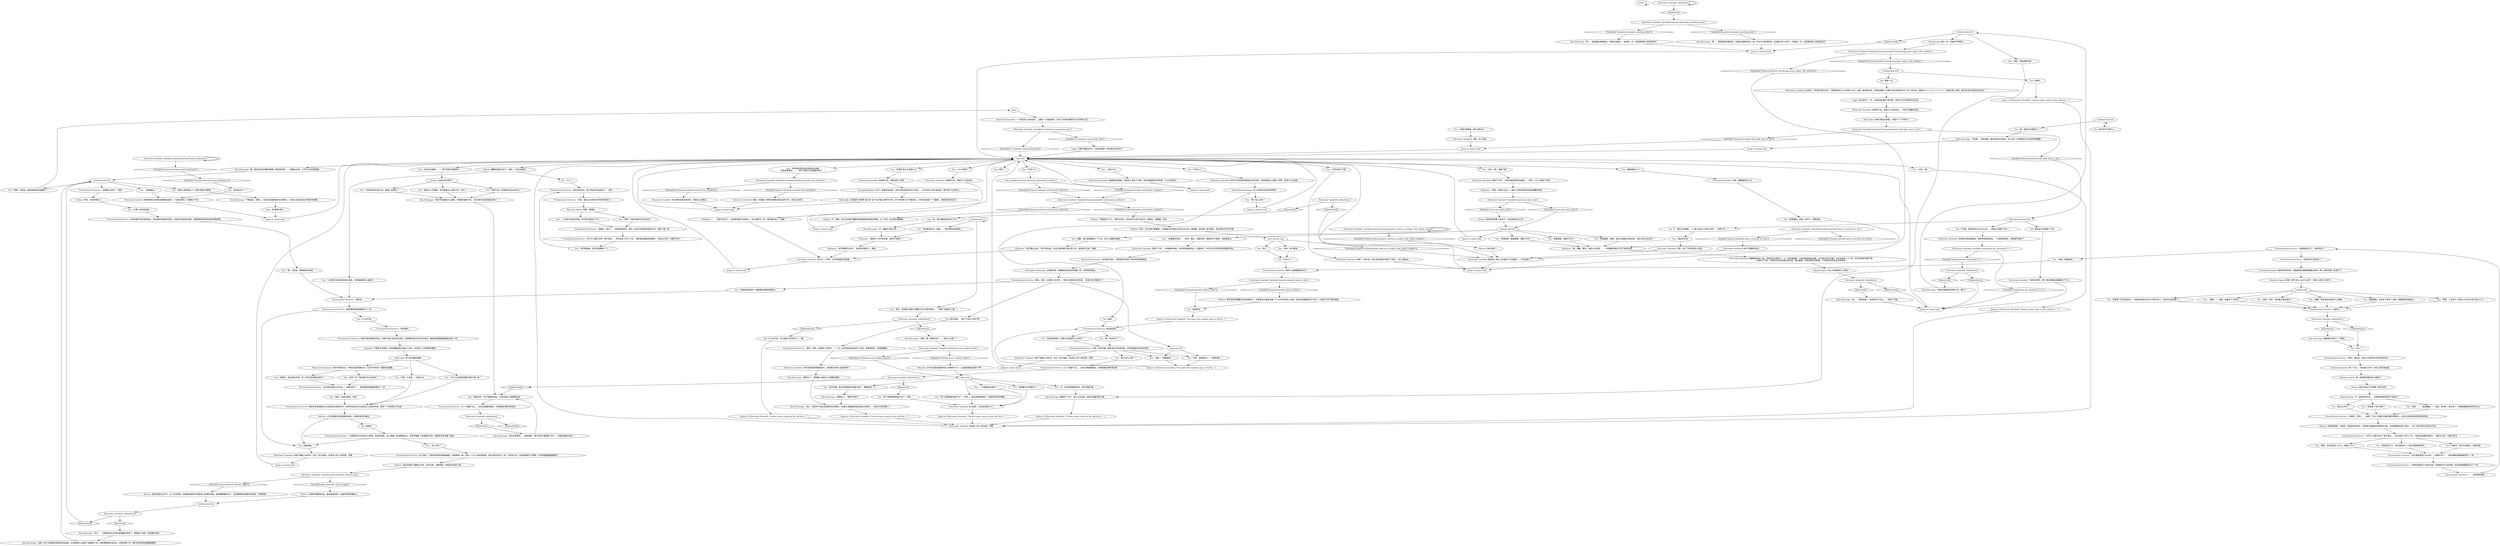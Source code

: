 # DOOMED / ELECTRONIC DOORBELL
# This is a doorbell intercom that lets you call up all the failed businesses in the Doomed Commercial Area.
# ==================================================
digraph G {
	  0 [label="START"];
	  1 [label="input"];
	  2 [label="Kim Kitsuragi: “嗯。我现在没时间跟你解释。稍后再说吧……”他看向大海，几乎可以说充满渴望。"];
	  3 [label="You: “大堂，A栋。”"];
	  4 [label="You: “瑞瓦肖冰城”"];
	  5 [label="Electronic Doorbell: 就像猫的胡须一般，你的胡子先感受了一下，然后是嘴唇：对讲机那锈蚀的金属，冰冷而又高不可攀。你正在亲吻一个门铃，但它却依然沉默不语。\n你亲吻了门铃。对讲机冰冷的金属已经生锈，难以触碰，却有种莫名的熟悉。门铃依然没有发出任何声音。"];
	  6 [label="Plaisance: “……但是门铃坏了，书店甚至都不在清单上，所以我帮不了你。请别再打来了。谢谢。”"];
	  7 [label="Interfacing: 再试一次，你按的不够用力。"];
	  8 [label="You: “不，我已经明确声明过，我不是毁灭者。”"];
	  9 [label="You: “有个混账朝我的窗户扔了一只鞋。”"];
	  10 [label="Kim Kitsuragi: “我也不知道是怎么回事。”警督检查着门铃。“也许我们应该别碰这玩意了。”"];
	  11 [label="Tricentennial Electrics: 对讲机里的声音没有回应，但你能听到她的呼吸声。风再次吹进你的话筒，噼里啪啦的声音在电话亭里回荡。"];
	  12 [label="Tricentennial Electrics: 她再次尝试抑制住哭泣。结果*还是*没有完全成功。她安静的啜泣声古老又遥远，像是用旧蜡制圆筒播出来的一样。"];
	  13 [label="Tricentennial Electrics: “总算能忘记你了，真好。”"];
	  14 [label="You: “我这是怎么了？”"];
	  15 [label="Electronic Doorbell: 你按下门铃，一阵走调的旋律开始响起……然后一个女人拿起了听筒……"];
	  16 [label="Electronic Doorbell: 你按响门铃，但是什么也没发生……他们不想跟你说话。"];
	  17 [label="window hub"];
	  18 [label="You: “金，我们遇到紧急状况了吗？”"];
	  19 [label="Untitled hub (03)"];
	  20 [label="Jump to: [Electronic Doorbell: \"Twelve name cards on the call box r...\"]"];
	  21 [label="Jump to: [Electronic Doorbell: \"Twelve name cards on the call box r...\"]"];
	  22 [label="Electronic Doorbell: Variable[\"doomed.doorbell_heard_plaisance\"]"];
	  23 [label="Variable[\"doomed.doorbell_heard_plaisance\"]", shape=diamond];
	  24 [label="!(Variable[\"doomed.doorbell_heard_plaisance\"])", shape=diamond];
	  25 [label="Electronic Doorbell: 你听见相同的等候室音乐，但是再也没有人拿起听筒了……"];
	  26 [label="Tricentennial Electrics: “您是打来订购的吗？”"];
	  27 [label="You: “忘记什么？”"];
	  28 [label="Tricentennial Electrics: 她没有回答。"];
	  29 [label="Electronic Doorbell: 你按下键盘上的井号，终止了这次通话。电话亭上有12张名牌，写着："];
	  30 [label="You: “我明白的，你不想跟我说话。*从来*就没人想跟我说话。”"];
	  31 [label="hang up hub"];
	  32 [label="You: “上次我们谈话的时候有点混乱。你把我跟其他人搞混了。”"];
	  33 [label="You: “请不要挂断。我只是想解释一下。”"];
	  34 [label="Drama: 这是在开玩笑吗？"];
	  35 [label="Electronic Doorbell: 看来有人用打火机熔掉了半边塑料——门铃没用了。"];
	  36 [label="Jump to: [main hub]"];
	  37 [label="Electronic Doorbell: IsKimHere()"];
	  38 [label="IsKimHere()", shape=diamond];
	  39 [label="!(IsKimHere())", shape=diamond];
	  40 [label="You: 什么也不说。你已经给门铃好好上了一课。"];
	  41 [label="Electronic Doorbell: 没人回应。你已经无能为力了。"];
	  42 [label="Kim Kitsuragi: “我明白了。”警督脸上露出令人费解的表情。"];
	  43 [label="Jump to: [main hub]"];
	  44 [label="Tricentennial Electrics: “是的，你好，这里是三生电气。”一个女人的声音通过电流传了出来，噼里啪啦的，显得很脆弱。"];
	  45 [label="Electronic Doorbell: 你按下门铃，一阵嗡嗡声响起，你在等待她的回应。外面很冷，你可以听见风吹进扬声器的声音。"];
	  46 [label="Plaisance: “请原谅？你不是坤诺。请问你*是谁*？”"];
	  47 [label="Jump to: [Electronic Doorbell: \"Twelve name cards on the call box r...\"]"];
	  48 [label="Jump to: [main hub]"];
	  49 [label="You: “普莱桑斯，是我！请开门，我想进去。”"];
	  50 [label="Electronic Doorbell: Variable[\"doomed.radiocomputer_fortress_accident_why_failed_clicked\"]"];
	  51 [label="Variable[\"doomed.radiocomputer_fortress_accident_why_failed_clicked\"]", shape=diamond];
	  52 [label="!(Variable[\"doomed.radiocomputer_fortress_accident_why_failed_clicked\"])", shape=diamond];
	  53 [label="You: 挂断通话。"];
	  54 [label="post shivers hub"];
	  55 [label="You: 再打给她。（按下气流SCA的门铃）"];
	  56 [label="You: “喂，又是我。我想跟你说说话。”"];
	  57 [label="Physical Instrument: 你的手变得冰凉，呼吸也变得清晰可见，在空气中形成一团银色的烟雾。"];
	  58 [label="You: “来吧，古老的录音。哭吧。”"];
	  59 [label="Tricentennial Electrics: “就好像我的脑袋被清空了一样……”"];
	  60 [label="Volition: 糟糕的感应又来了。放松。让自己远离它。"];
	  61 [label="You: “东德尔塔弹球（请从B栋进入）”"];
	  62 [label="Inland Empire: 你上次亲吻是什么时候？"];
	  63 [label="Rhetoric: 这不仅仅是故意毁坏他人财物的行为——这是直接抛出窗外了啊！"];
	  64 [label="Perception (Hearing): 又是电流声，就像紧贴在耳边的海螺一样，对你轻声低语。"];
	  65 [label="Tricentennial Electrics: “我的天……”"];
	  66 [label="You: “我说什么不重要，你打算就这么继续下去，对吗？”"];
	  67 [label="Tricentennial Electrics: 一间拥有老式乐钟的办公室里，电话声响起，有人穿着一双高跟鞋走过。电流声就像一张温暖的毛毯，把那些声音包裹了起来。"];
	  68 [label="Logic: 东德尔塔商业中心？这肯定是那个诅咒商业区的名字！"];
	  69 [label="Untitled hub (03)"];
	  70 [label="Kim Kitsuragi: “我明白了。”警督不再问了。"];
	  71 [label="You: “艾玛时装工作室”"];
	  72 [label="You: “阿特米普青年运动员拳击&体操”\n“阿特米普拳击……”（剩下的部分已经被破坏掉了。）"];
	  73 [label="Electronic Doorbell: 你等了一两分钟，但从电话亭里只得到了沉默——没人接电话。"];
	  74 [label="Plaisance: “坤诺！别再打过来了！成年人没时间陪你玩那些愚蠢的游戏。”"];
	  75 [label="Jump to: [main hub]"];
	  76 [label="You: 再按一次。"];
	  77 [label="Electronic Doorbell: Variable[\"doomed.doorbell_whitecheck_volition\"]"];
	  78 [label="Variable[\"doomed.doorbell_whitecheck_volition\"]", shape=diamond];
	  79 [label="!(Variable[\"doomed.doorbell_whitecheck_volition\"])", shape=diamond];
	  80 [label="Inland Empire: 不，感觉有些不对……你确定她是在跟*你*说话吗？"];
	  81 [label="Tricentennial Electrics: “你为什么要打过来？我不明白……你已经走了好几个月。”她听起来像是在颤抖。“我还以为你一点都不在乎。”"];
	  82 [label="You: “上次我们谈话的时候，你不是已经说过了吗？”"];
	  83 [label="Electronic Doorbell: Variable[\"plaza.doorbell_shivers_high\"]"];
	  84 [label="Variable[\"plaza.doorbell_shivers_high\"]", shape=diamond];
	  85 [label="!(Variable[\"plaza.doorbell_shivers_high\"])", shape=diamond];
	  86 [label="Electronic Doorbell: Variable[\"whirling.viscal_window_done\"]"];
	  87 [label="Variable[\"whirling.viscal_window_done\"]", shape=diamond];
	  88 [label="!(Variable[\"whirling.viscal_window_done\"])", shape=diamond];
	  89 [label="You: “我不知道。我只知道我房间的窗户破了，需要处理一下。”"];
	  90 [label="You: “气流SCA”"];
	  91 [label="You: “其实，我*确实*遇到了跟窗户有关的紧急情况。”（看向飞旋旅社二楼。）"];
	  92 [label="You: “有个混账朝我的窗户扔了一只鞋——然后还强迫我喝了一瓶海军准将红朗姆。”"];
	  93 [label="Jump to: [Electronic Doorbell: \"Twelve name cards on the call box r...\"]"];
	  94 [label="You: “喂？有人在吗？”"];
	  95 [label="You: “喂？”"];
	  96 [label="You: “天啦，请不要哭。”"];
	  97 [label="Kim Kitsuragi: 警督跟你交换了一下眼色。"];
	  98 [label="Tricentennial Electrics: 一阵电流声盖住了她的话语；当她再次开口的时候，听起来她就像是在水下一样："];
	  99 [label="You: “刚才出什么事了？”"];
	  100 [label="Tricentennial Electrics: 又一只海鸥飞过……站在这里越来越冷，你凝视着沉默的电话亭。"];
	  101 [label="Electronic Doorbell: 你只能听到电流的声音，但是没人接电话。"];
	  102 [label="Plaisance: “请不要再打过来了，我没时间管这个。谢谢。”"];
	  103 [label="You: “你是一份电话录音。”"];
	  104 [label="Kim Kitsuragi: “这肯定是某种……接线故障。我们还是不要摆弄门铃了，它看起来挺古老的。”"];
	  105 [label="Shivers: 如果你想要我的话，就来海滩找我，在最后的那场舞会上。"];
	  106 [label="Electronic Doorbell: Variable[\"yard.cuno_intro_hub\"]"];
	  107 [label="Variable[\"yard.cuno_intro_hub\"]", shape=diamond];
	  108 [label="!(Variable[\"yard.cuno_intro_hub\"])", shape=diamond];
	  109 [label="You: （试着模仿坤诺。）“滚开，猪头，我是坤诺！我他妈才不管呢，快放我进去。”"];
	  110 [label="You: 忽略它。"];
	  111 [label="You: “是的，你好，请问能让我进来吗？”"];
	  112 [label="You: “抱歉，其实我在这里没什么事做。”"];
	  113 [label="You: “我们认识吗？”"];
	  114 [label="Shivers: 寒冷深深地埋藏在你的皮肤底下，你感觉自己像是在跟一个100多年前的人说话。就在这栋建筑的某个地方，水淹没了地下室的地板。"];
	  115 [label="Tricentennial Electrics: 沉默。现在你唯一能听到的只有电流声，还有海浪拍打岸边的声音。"];
	  116 [label="Jump to: [main hub]"];
	  117 [label="Jump to: [main hub]"];
	  118 [label="You: 什么也不说。"];
	  119 [label="Jump to: [main hub]"];
	  120 [label="Jump to: [main hub]"];
	  121 [label="Kim Kitsuragi: “不，跟窗户没有关系。”"];
	  122 [label="You: 我不在乎它是什么。"];
	  123 [label="shoe hub"];
	  124 [label="Electronic Doorbell: IsKimHere()"];
	  125 [label="IsKimHere()", shape=diamond];
	  126 [label="!(IsKimHere())", shape=diamond];
	  127 [label="Electrochemistry: 是一个女人，而且她认识你！你的心跳开始加速。"];
	  128 [label="You: “等等，告诉我发生了什么。我做了什么？”"];
	  129 [label="Tricentennial Electrics: “自从我来这里工作以后，一切都不同了……就好像我的脑袋被清空了一样……”"];
	  130 [label="You: “法布龙出租車……”（剩下的部分被烧掉了。）"];
	  131 [label="Jump to: [main hub]"];
	  132 [label="Electronic Doorbell: 沉默。按了门铃但是没人应答。"];
	  133 [label="You: “坤诺是谁？我是警察，请把门打开。”"];
	  134 [label="Electronic Doorbell: Variable[\"doomed.doorbell_interfacing_press_again_24h_window\"]"];
	  135 [label="Variable[\"doomed.doorbell_interfacing_press_again_24h_window\"]", shape=diamond];
	  136 [label="!(Variable[\"doomed.doorbell_interfacing_press_again_24h_window\"])", shape=diamond];
	  137 [label="Perception (Hearing): 你几乎能听见他们的呼吸声。"];
	  138 [label="Reaction Speed: 她一定是把你跟其他人搞混了。"];
	  139 [label="You: “我当然在乎了。我只是经历了一段比较困难的时间。”"];
	  140 [label="Tricentennial Electrics: “天啦，我还以为再也听不到你的声音了。”"];
	  141 [label="Untitled hub (02)"];
	  142 [label="You: “我身上刚刚发生了一些很*奇怪*的事情。”"];
	  143 [label="You: “大堂，B栋：褴褛飞旋”"];
	  144 [label="You: （空白卡片）"];
	  145 [label="Electronic Doorbell: 门铃表示赞同。整个电话亭看起来都放松了不少。"];
	  146 [label="You: “我是警察，请把门打开。”"];
	  147 [label="Kim Kitsuragi: “不知道，”他耸耸肩。相比其他名字来说，这个由三个词组成的公司名称特别模糊："];
	  148 [label="Untitled hub (02)"];
	  149 [label="Conceptualization: 她的声音很古老，就像是用旧蜡制圆筒播出来的一样。她的听筒一定是坏了。"];
	  150 [label="Electronic Doorbell: Variable[\"reputation.the_destroyer\"] > 1"];
	  151 [label="Variable[\"reputation.the_destroyer\"] > 1", shape=diamond];
	  152 [label="!(Variable[\"reputation.the_destroyer\"] > 1)", shape=diamond];
	  153 [label="Untitled hub (03)"];
	  154 [label="You: “你是谁？你在*哪*？”"];
	  155 [label="You: “咳咳……”（挺直腰板。）“没错，是*我*。我又来了，卑微地重新回到你的生活。”"];
	  156 [label="You: “米歇尔？我不叫米歇尔。我是哈里。”"];
	  157 [label="Electronic Doorbell: IsKimHere()"];
	  158 [label="IsKimHere()", shape=diamond];
	  159 [label="!(IsKimHere())", shape=diamond];
	  160 [label="Tricentennial Electrics: 你还没有说完，那个声音又开始说话了：“是你……”"];
	  161 [label="Tricentennial Electrics: “你为什么要打过来？我不明白……你已经走了好几个月。”她听起来像是有些颤抖。“我还以为你一点都不在乎。”"];
	  162 [label="You: “快停下来！别再重复你说过的话了！”"];
	  163 [label="You: “说完了吗？现在我们可以谈谈吗？”"];
	  164 [label="Tricentennial Electrics: “总算是能忘记了，真是太好了。”"];
	  165 [label="Kim Kitsuragi: “所以……”那种奇怪又异常的思维模式结束了。警督插了进来，检查着对讲机。"];
	  166 [label="Electronic Doorbell: 沉默。没人回应。"];
	  167 [label="plaisanceheard"];
	  168 [label="Plaisance: “请不要这么做！门铃不是玩具，而且它甚至都不能正常工作。请别再打过来，谢谢。”"];
	  169 [label="Jump to: [main hub]"];
	  170 [label="You: “没有紧急状况，谢谢。”（再次看向其他按钮。）"];
	  171 [label="Tricentennial Electrics: “是你。我的天，我还以为再也听不到你的声音了……”"];
	  172 [label="Drama: 谁在乎你记不记得她？随它去吧。"];
	  173 [label="Volition: 好吧，也许没有*更健康*，但是喝太多导致记不起过去任何一段感情，其实是一种*奖励*。遗忘是你手中的王牌。"];
	  174 [label="Half Light: 怒气在你胸中聚集……"];
	  175 [label="You: 继续听。"];
	  176 [label="You: “有人在吗？”"];
	  177 [label="Electronic Doorbell: Variable[\"tc.doomed_commercial_area\"]"];
	  178 [label="Variable[\"tc.doomed_commercial_area\"]", shape=diamond];
	  179 [label="!(Variable[\"tc.doomed_commercial_area\"])", shape=diamond];
	  180 [label="Electronic Doorbell: IsKimHere()"];
	  181 [label="IsKimHere()", shape=diamond];
	  182 [label="!(IsKimHere())", shape=diamond];
	  183 [label="Shivers: 我在这里待了整整三百年。反复无常，清晰明亮。钠和雨水构成了我。"];
	  184 [label="Shivers: 她的话语太过冰冷，让人无法领会。她闻起来是钠灯和車窗上雨滴的味道。她的眼睛像指示灯，注视着黑暗走廊里你的身影，忽明忽暗。"];
	  185 [label="Kim Kitsuragi: “不要误会，但是——在我们这段短暂的合作期间——你身上总是会发生*奇怪*的事情。”"];
	  186 [label="Logic: 这*倒是*真的。"];
	  187 [label="You: “只是一个录音……我还以为……”"];
	  188 [label="Jump to: [main hub]"];
	  189 [label="Electronic Doorbell: 恭喜，你毁掉了阿特米普拳击俱乐部的门铃。现在它没用了。"];
	  190 [label="Electronic Doorbell: 你听见一个哔声，这代表线路已经挂断。"];
	  191 [label="Kim Kitsuragi: “嗯……按钮看起来挺新的。可能还没接好。”他退后一步，检查着清单上的其他名字。"];
	  192 [label="Electronic Doorbell: 这次是一个和蔼可亲的女声：“感谢您拨打24小时窗户公司。这是一条语音消息。您是否遇到了与窗户有关的紧急状况？非工作时间，请拨打0-0-7-2-5-4-7-7-6-5-1。街道无情人有情，我们会*永远*陪伴在你左右。”"];
	  193 [label="Untitled hub"];
	  194 [label="You: “我是警察，听说地下室有个冰箱，我需要你放我进去。”"];
	  195 [label="Tricentennial Electrics: “……这样真的很好。”"];
	  196 [label="You: “什么？”"];
	  197 [label="Electronic Doorbell: IsKimHere()"];
	  198 [label="IsKimHere()", shape=diamond];
	  199 [label="!(IsKimHere())", shape=diamond];
	  200 [label="Reaction Speed: 等等，难道她……？"];
	  201 [label="Jump to: [main hub]"];
	  202 [label="Electronic Doorbell: Variable[\"doomed.doorbell_half_light_beat_it_up\"]"];
	  203 [label="Variable[\"doomed.doorbell_half_light_beat_it_up\"]", shape=diamond];
	  204 [label="!(Variable[\"doomed.doorbell_half_light_beat_it_up\"])", shape=diamond];
	  205 [label="half light beating hub"];
	  206 [label="Electronic Doorbell: Variable[\"doomed.doorbell_punched_the_doorbell\"]"];
	  207 [label="Variable[\"doomed.doorbell_punched_the_doorbell\"]", shape=diamond];
	  208 [label="!(Variable[\"doomed.doorbell_punched_the_doorbell\"])", shape=diamond];
	  209 [label="Electronic Doorbell: IsKimHere()"];
	  210 [label="IsKimHere()", shape=diamond];
	  211 [label="!(IsKimHere())", shape=diamond];
	  212 [label="Half Light: 只是看到“安德罗·奥兰多”这个名字就让你怒气冲冲。对于你的男子汉气概来说，它的存在就是一个*威胁*，更别提你的头发了。"];
	  213 [label="Reaction Speed: 等等！那气流SCA出什么事了？清单上没有三生电气。"];
	  214 [label="You: “一只鞋被扔出窗外了！”"];
	  215 [label="You: “听着，我要挂断了。”"];
	  216 [label="Electronic Doorbell: Variable[\"doomed.doorbell_shivers_first\"]"];
	  217 [label="Variable[\"doomed.doorbell_shivers_first\"]", shape=diamond];
	  218 [label="!(Variable[\"doomed.doorbell_shivers_first\"])", shape=diamond];
	  219 [label="Tricentennial Electrics: “是的，你好，这里是三生电气。”是你之前听到过的声音。“您是打来订购的吗？”"];
	  220 [label="Physical Instrument: 你盯着对讲机，口腔里突然充满一阵奇怪的金属味道。"];
	  221 [label="You: (挂断通话。)"];
	  222 [label="Volition: 上次你就是在这里挂断电话的，但是录音还在继续。"];
	  223 [label="Tricentennial Electrics: 没人回应，只有电流的声音越来越强，仿佛落雨一般。然后一个女人的声音响起，跟之前的完全不一样。不知怎么的，听起来美妙又*完整*。在你的脑海里缓缓爬行。"];
	  224 [label="You: [离开。]"];
	  225 [label="Electronic Doorbell: 你按响门铃，但是什么也没发生。"];
	  226 [label="You: “安德罗·奥兰多发型SCA”"];
	  227 [label="Electronic Doorbell: 你的拳头砸进金属里，纯粹的物理性报复。一开始感觉很好，然后就开始疼了。"];
	  228 [label="Kim Kitsuragi: “你就打算继续这样砸下去，是吗？”"];
	  229 [label="Jump to: [Electronic Doorbell: \"Twelve name cards on the call box r...\"]"];
	  230 [label="Shivers: 他们失败了。"];
	  231 [label="You: “是的，我就是毁灭者。”"];
	  232 [label="You: “等等，三生电气？我还以为自己打给气流SCA了。”"];
	  233 [label="You: “气流SCA”"];
	  234 [label="You: Variable[\"doomed.doorbell_whitecheck_volition\"]"];
	  235 [label="Variable[\"doomed.doorbell_whitecheck_volition\"]", shape=diamond];
	  236 [label="!(Variable[\"doomed.doorbell_whitecheck_volition\"])", shape=diamond];
	  237 [label="Shivers: 听起来像是一个幽灵。风吹起你的衣衫，你感觉与周围的环境逐渐分离。在这栋建筑的某个地方——有一段冰冷的记忆挥之不去。"];
	  238 [label="Tricentennial Electrics: 她听上去像是要哭出来了。"];
	  239 [label="You: “好吧，那就再见了。”(挂断通话。)"];
	  240 [label="Jump to: [Electronic Doorbell: \"You press the number sign on the ke...\"]"];
	  241 [label="You: “谢谢你。现在请告诉我，这个*笑话*是谁搞出来的？”"];
	  242 [label="Tricentennial Electrics: 她的声音逐渐融化在长途电话的电流声中。你有时候也会听见远处有人说话的声音，但却一个词也辨认不出来。"];
	  243 [label="Tricentennial Electrics: “这样很好。”"];
	  244 [label="Tricentennial Electrics: 又一只海鸥飞过……站在这里越来越冷，你凝视着沉默的电话亭。"];
	  245 [label="You: （挂断通话。）"];
	  246 [label="Kim Kitsuragi: “嗯……按钮看起来挺新的。如果还没接好的话，我一点也不会觉得惊讶。这是骰子匠人的吗？”他退后一步，检查着清单上的其他名字。"];
	  247 [label="Volition: 然后，你突然明白了。"];
	  248 [label="Electronic Doorbell: 一个老旧的公共电话亭，上面有一个按钮矩阵，列出了东德尔塔商业中心的所有公司。"];
	  249 [label="You: “24小时窗户”"];
	  250 [label="Electronic Doorbell: 按钮看起来很新，但是有人拿走了名牌。当你试着按响它的时候，什么也没发生。"];
	  251 [label="Electronic Doorbell: 你按响门铃，但是没有人应答。"];
	  252 [label="Jump to: [main hub]"];
	  253 [label="Conceptualization: 对于一家美发店来说，这名字还真是有些不太吉利……对于任何人的头发来说，都不是什么好兆头。"];
	  254 [label="Kim Kitsuragi: “总之，恐怕你不会在这里得到任何帮助。”他抬头望着幽灵般高高耸立的房子。“这地方已经荒废了。”"];
	  255 [label="Jump to: [Electronic Doorbell: \"Twelve name cards on the call box r...\"]"];
	  256 [label="Electronic Doorbell: 他们不想跟你说话。"];
	  257 [label="Electronic Doorbell: 你听见对讲机扬声器发出的电流声。感觉像是有人拿起了听筒，但是什么也没说。"];
	  258 [label="You: “你是谁？我已经进来了，但是没有看见任何三生电气的人。这地方已经荒废了。”"];
	  259 [label="Tricentennial Electrics: “米歇尔，拜托……”她停了下来，你能听见她沉重的呼吸声——因为古老的电流显得有些失真。"];
	  260 [label="You: “你说这样很好，但是忘记到底有什么好的？”"];
	  261 [label="You: “该死！”(挂断通话。)"];
	  262 [label="Empathy: 不管是不是真的，你的镜像神经元做出了反应：听到这个让你感觉到痛苦。"];
	  263 [label="Kim Kitsuragi: “这是一段卡在电路系统里的电话录音。应该是很久以前某个租客留下的。这种事情偶尔会发生。这里完事了吗？我们还有其他谜题要破解呢。”"];
	  264 [label="You: “等等，你是说一段录音被困在电路里了？”"];
	  265 [label="main hub"];
	  266 [label="You: 不，我会让你看看，一个绅士是怎么对待门铃的！（亲吻门铃。）"];
	  267 [label="Kim Kitsuragi: “呃……”警督说到。“这样有点不卫生。”（有这个可能。）"];
	  268 [label="Kim Kitsuragi: 警督叹了口气，但什么也没说。他抬头看着这栋大楼。"];
	  269 [label="Jump to: [main hub]"];
	  270 [label="You: “我把鞋子扔到窗外了。”"];
	  271 [label="Electronic Doorbell: Variable[\"doomed.doorbell_know_revachol_ice_city\"]"];
	  272 [label="Variable[\"doomed.doorbell_know_revachol_ice_city\"]", shape=diamond];
	  273 [label="!(Variable[\"doomed.doorbell_know_revachol_ice_city\"])", shape=diamond];
	  274 [label="You: “抱歉，我只是随便按了下门铃，没什么重要的事情。”"];
	  275 [label="Electronic Doorbell: 那种奇怪又异常的思维模式结束了。你留在原地，盯着电子门铃。"];
	  276 [label="Electronic Doorbell: Variable[\"doomed.dicemaker_greeting_done\"]"];
	  277 [label="Variable[\"doomed.dicemaker_greeting_done\"]", shape=diamond];
	  278 [label="!(Variable[\"doomed.dicemaker_greeting_done\"])", shape=diamond];
	  279 [label="You: “要塞事故SCA”"];
	  280 [label="Electronic Doorbell: 沉默。要塞事故没人在。"];
	  281 [label="Drama: 她觉得你是那个熊孩子！不知道他会怎么说？"];
	  282 [label="You: 不可能。我应该给它打出点火花。（用拳头去捶打门铃。）"];
	  283 [label="You: 我应该不去管那个门铃。"];
	  284 [label="Electronic Doorbell: IsKimHere()"];
	  285 [label="IsKimHere()", shape=diamond];
	  286 [label="!(IsKimHere())", shape=diamond];
	  287 [label="Electronic Doorbell: IsKimHere()"];
	  288 [label="IsKimHere()", shape=diamond];
	  289 [label="!(IsKimHere())", shape=diamond];
	  290 [label="Plaisance: “哦，抱歉，警官，我还以为你是……”一阵微弱的电流干扰了她的话语。"];
	  291 [label="Electronic Doorbell: 电话亭上有12张名牌，写着："];
	  292 [label="You: “金，瑞瓦肖冰城是什么？”"];
	  293 [label="Logic: 这只说对了一半。这些街道*确实*很无情，但他们也不会陪伴在你左右。"];
	  294 [label="Volition: 不，等等。你生活中最不需要的就是更歇斯底里的情绪。忘了它吧。找点别的事情做。"];
	  295 [label="You: （撒谎。）“没错，我是来下订单的。”"];
	  296 [label="Tricentennial Electrics: “自从我来这里工作以后，一切都不同了……就好像我的脑袋被清空了一样……”"];
	  297 [label="Jump to: [Electronic Doorbell: \"You press the number sign on the ke...\"]"];
	  298 [label="You: “等等，你是在重复自己的话吗？”"];
	  299 [label="You: “你觉得这样*好玩*吗，欺骗一名警官？”"];
	  300 [label="You: “为什么还是感觉像是*我的*错一样？”"];
	  301 [label="Half Light: 你就打算站在那里，*承受*一个门铃吗？"];
	  302 [label="Kim Kitsuragi: “没错，我一直想问这个……发生什么事了？”"];
	  303 [label="You: 挂断。"];
	  304 [label="Tricentennial Electrics: “我的天……”"];
	  305 [label="You: “怎么了？”"];
	  306 [label="You: “喂，你还在吗？”"];
	  307 [label="You: “普莱桑斯，是我！我正在调查诅咒商业区，我们之前讨论过的！”"];
	  308 [label="Electronic Doorbell: IsKimHere()"];
	  309 [label="IsKimHere()", shape=diamond];
	  310 [label="!(IsKimHere())", shape=diamond];
	  311 [label="Volition: 不管她说了什么，都伤不到你。现在的你已经不同往日。更强壮，更健康，而且……"];
	  312 [label="You: “你能放我进来吗？我需要进到建筑里面去。”"];
	  313 [label="Tricentennial Electrics: “米歇尔，拜托……”就连她的呼吸，说完一句话之后尾音消退的方式，全都一模一样。"];
	  314 [label="Electronic Doorbell: 你按下键盘上的井号，终止了这次通话。电话亭上有12张名牌，写着："];
	  0 -> 0
	  1 -> 248
	  2 -> 69
	  3 -> 21
	  4 -> 132
	  5 -> 62
	  6 -> 190
	  7 -> 134
	  8 -> 268
	  9 -> 41
	  10 -> 30
	  11 -> 56
	  12 -> 262
	  13 -> 247
	  14 -> 275
	  15 -> 74
	  16 -> 301
	  17 -> 17
	  17 -> 170
	  17 -> 91
	  18 -> 121
	  19 -> 122
	  19 -> 292
	  20 -> 291
	  21 -> 291
	  22 -> 22
	  22 -> 23
	  23 -> 24
	  24 -> 14
	  25 -> 42
	  26 -> 149
	  27 -> 238
	  28 -> 306
	  28 -> 260
	  29 -> 116
	  30 -> 244
	  31 -> 261
	  31 -> 239
	  32 -> 65
	  33 -> 160
	  34 -> 162
	  34 -> 299
	  34 -> 66
	  35 -> 131
	  36 -> 265
	  37 -> 37
	  37 -> 38
	  38 -> 276
	  39 -> 252
	  40 -> 255
	  41 -> 93
	  42 -> 254
	  43 -> 265
	  44 -> 25
	  45 -> 220
	  46 -> 102
	  47 -> 291
	  48 -> 265
	  49 -> 290
	  50 -> 50
	  50 -> 51
	  51 -> 230
	  52 -> 35
	  53 -> 240
	  54 -> 96
	  54 -> 52
	  54 -> 95
	  55 -> 44
	  56 -> 65
	  57 -> 241
	  57 -> 163
	  58 -> 242
	  59 -> 221
	  59 -> 118
	  60 -> 32
	  60 -> 196
	  61 -> 166
	  62 -> 284
	  63 -> 123
	  64 -> 219
	  65 -> 59
	  66 -> 10
	  67 -> 176
	  67 -> 221
	  68 -> 265
	  69 -> 264
	  69 -> 245
	  69 -> 13
	  69 -> 142
	  70 -> 254
	  71 -> 73
	  72 -> 206
	  73 -> 131
	  74 -> 106
	  75 -> 265
	  76 -> 192
	  77 -> 78
	  77 -> 79
	  78 -> 311
	  79 -> 294
	  80 -> 113
	  80 -> 154
	  80 -> 155
	  81 -> 128
	  81 -> 139
	  81 -> 156
	  82 -> 313
	  83 -> 84
	  83 -> 85
	  84 -> 105
	  85 -> 184
	  86 -> 88
	  86 -> 87
	  87 -> 63
	  88 -> 123
	  89 -> 70
	  90 -> 257
	  91 -> 124
	  92 -> 41
	  93 -> 291
	  94 -> 43
	  95 -> 27
	  96 -> 27
	  97 -> 305
	  98 -> 195
	  99 -> 100
	  100 -> 308
	  101 -> 201
	  102 -> 190
	  103 -> 11
	  104 -> 30
	  105 -> 141
	  106 -> 107
	  106 -> 108
	  107 -> 281
	  108 -> 167
	  109 -> 45
	  110 -> 229
	  111 -> 304
	  112 -> 304
	  113 -> 259
	  114 -> 53
	  115 -> 261
	  115 -> 99
	  115 -> 29
	  115 -> 239
	  116 -> 265
	  117 -> 265
	  118 -> 243
	  119 -> 265
	  120 -> 265
	  121 -> 46
	  122 -> 19
	  123 -> 8
	  123 -> 270
	  123 -> 214
	  123 -> 89
	  123 -> 92
	  124 -> 125
	  124 -> 126
	  125 -> 302
	  126 -> 40
	  127 -> 138
	  128 -> 296
	  129 -> 58
	  130 -> 34
	  131 -> 265
	  132 -> 35
	  133 -> 290
	  134 -> 136
	  134 -> 135
	  135 -> 148
	  136 -> 131
	  137 -> 94
	  137 -> 303
	  138 -> 172
	  139 -> 296
	  140 -> 200
	  141 -> 197
	  142 -> 185
	  143 -> 15
	  144 -> 250
	  145 -> 120
	  146 -> 290
	  147 -> 75
	  148 -> 76
	  148 -> 110
	  149 -> 213
	  150 -> 152
	  150 -> 151
	  151 -> 287
	  152 -> 120
	  153 -> 7
	  153 -> 39
	  153 -> 231
	  154 -> 259
	  155 -> 259
	  156 -> 296
	  157 -> 158
	  157 -> 159
	  158 -> 97
	  159 -> 305
	  160 -> 140
	  161 -> 33
	  162 -> 10
	  163 -> 129
	  164 -> 26
	  164 -> 215
	  165 -> 263
	  166 -> 188
	  167 -> 133
	  167 -> 109
	  167 -> 48
	  167 -> 146
	  167 -> 307
	  167 -> 274
	  168 -> 190
	  169 -> 265
	  170 -> 46
	  171 -> 127
	  172 -> 80
	  173 -> 54
	  174 -> 57
	  174 -> 187
	  174 -> 300
	  175 -> 67
	  176 -> 223
	  177 -> 178
	  177 -> 179
	  178 -> 68
	  179 -> 265
	  180 -> 181
	  180 -> 182
	  181 -> 104
	  183 -> 83
	  184 -> 141
	  185 -> 186
	  186 -> 119
	  187 -> 242
	  188 -> 265
	  189 -> 201
	  190 -> 169
	  191 -> 252
	  192 -> 293
	  193 -> 194
	  193 -> 258
	  193 -> 295
	  193 -> 232
	  193 -> 111
	  193 -> 112
	  194 -> 304
	  195 -> 164
	  196 -> 160
	  197 -> 198
	  197 -> 199
	  198 -> 165
	  199 -> 69
	  200 -> 298
	  200 -> 82
	  201 -> 265
	  202 -> 203
	  202 -> 204
	  203 -> 205
	  204 -> 188
	  205 -> 283
	  205 -> 282
	  205 -> 266
	  206 -> 208
	  206 -> 207
	  207 -> 189
	  208 -> 101
	  209 -> 210
	  209 -> 211
	  210 -> 18
	  211 -> 35
	  212 -> 201
	  213 -> 193
	  214 -> 41
	  215 -> 238
	  216 -> 217
	  216 -> 218
	  217 -> 114
	  218 -> 53
	  219 -> 312
	  219 -> 31
	  219 -> 55
	  220 -> 64
	  221 -> 314
	  222 -> 221
	  222 -> 175
	  223 -> 183
	  225 -> 6
	  226 -> 251
	  227 -> 150
	  228 -> 153
	  229 -> 291
	  230 -> 35
	  231 -> 268
	  232 -> 304
	  233 -> 234
	  234 -> 235
	  234 -> 236
	  235 -> 77
	  236 -> 77
	  237 -> 81
	  238 -> 216
	  239 -> 297
	  240 -> 28
	  241 -> 129
	  242 -> 222
	  243 -> 12
	  244 -> 180
	  245 -> 275
	  246 -> 252
	  247 -> 103
	  248 -> 177
	  249 -> 225
	  250 -> 36
	  251 -> 253
	  252 -> 265
	  253 -> 212
	  254 -> 20
	  255 -> 291
	  256 -> 35
	  257 -> 137
	  258 -> 304
	  259 -> 237
	  260 -> 115
	  261 -> 297
	  262 -> 174
	  263 -> 69
	  264 -> 1
	  265 -> 224
	  265 -> 2
	  265 -> 226
	  265 -> 130
	  265 -> 3
	  265 -> 71
	  265 -> 72
	  265 -> 233
	  265 -> 143
	  265 -> 144
	  265 -> 279
	  265 -> 249
	  265 -> 90
	  265 -> 60
	  266 -> 4
	  267 -> 120
	  268 -> 47
	  269 -> 265
	  270 -> 41
	  271 -> 272
	  271 -> 273
	  272 -> 256
	  274 -> 168
	  275 -> 119
	  276 -> 277
	  276 -> 278
	  277 -> 246
	  278 -> 191
	  279 -> 280
	  280 -> 49
	  281 -> 167
	  282 -> 227
	  283 -> 145
	  284 -> 285
	  284 -> 286
	  285 -> 267
	  286 -> 120
	  287 -> 288
	  287 -> 289
	  288 -> 228
	  289 -> 120
	  290 -> 5
	  291 -> 265
	  292 -> 147
	  293 -> 16
	  294 -> 269
	  295 -> 304
	  296 -> 98
	  297 -> 28
	  298 -> 313
	  299 -> 10
	  300 -> 242
	  301 -> 202
	  302 -> 86
	  303 -> 28
	  304 -> 157
	  305 -> 171
	  306 -> 115
	  307 -> 290
	  308 -> 309
	  308 -> 310
	  309 -> 9
	  310 -> 30
	  311 -> 173
	  312 -> 65
	  313 -> 161
	  314 -> 117
}

